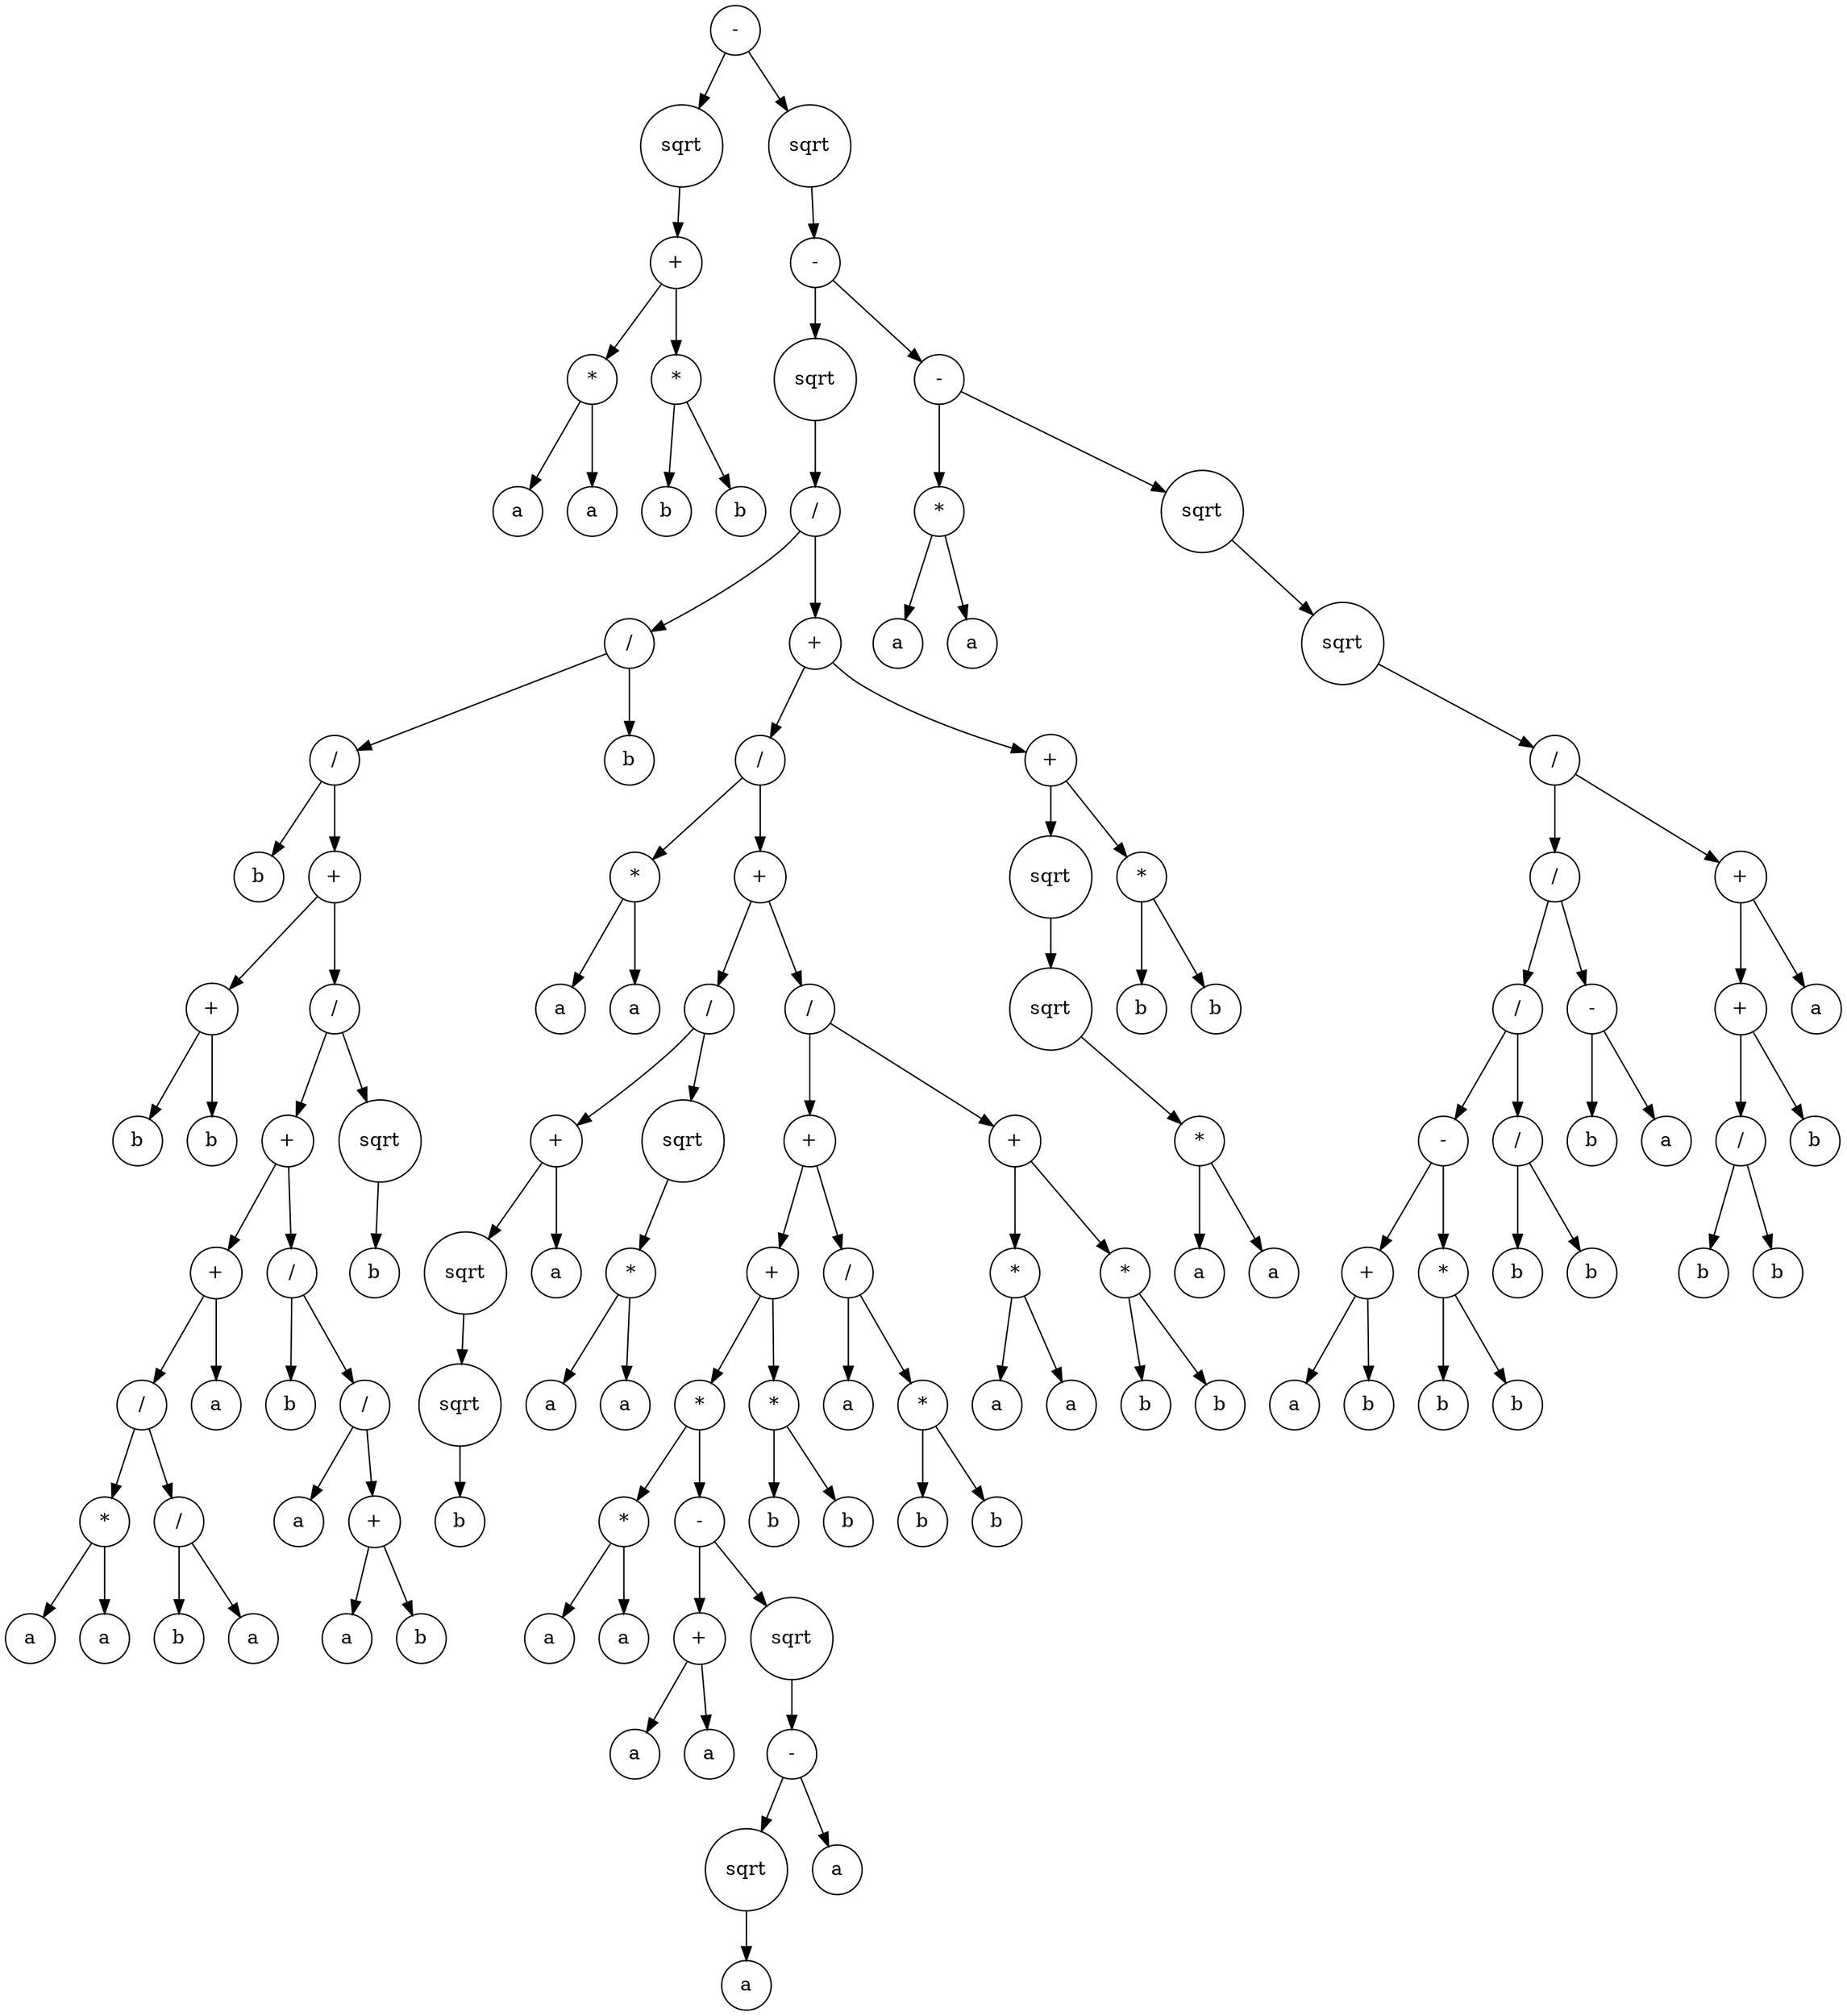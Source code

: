 digraph g {
graph [ordering=out];
node [shape=circle];
n[label = "-"];
n0[label = "sqrt"];
n00[label = "+"];
n000[label = "*"];
n0000[label = "a"];
n000 -> n0000;
n0001[label = "a"];
n000 -> n0001;
n00 -> n000;
n001[label = "*"];
n0010[label = "b"];
n001 -> n0010;
n0011[label = "b"];
n001 -> n0011;
n00 -> n001;
n0 -> n00;
n -> n0;
n1[label = "sqrt"];
n10[label = "-"];
n100[label = "sqrt"];
n1000[label = "/"];
n10000[label = "/"];
n100000[label = "/"];
n1000000[label = "b"];
n100000 -> n1000000;
n1000001[label = "+"];
n10000010[label = "+"];
n100000100[label = "b"];
n10000010 -> n100000100;
n100000101[label = "b"];
n10000010 -> n100000101;
n1000001 -> n10000010;
n10000011[label = "/"];
n100000110[label = "+"];
n1000001100[label = "+"];
n10000011000[label = "/"];
n100000110000[label = "*"];
n1000001100000[label = "a"];
n100000110000 -> n1000001100000;
n1000001100001[label = "a"];
n100000110000 -> n1000001100001;
n10000011000 -> n100000110000;
n100000110001[label = "/"];
n1000001100010[label = "b"];
n100000110001 -> n1000001100010;
n1000001100011[label = "a"];
n100000110001 -> n1000001100011;
n10000011000 -> n100000110001;
n1000001100 -> n10000011000;
n10000011001[label = "a"];
n1000001100 -> n10000011001;
n100000110 -> n1000001100;
n1000001101[label = "/"];
n10000011010[label = "b"];
n1000001101 -> n10000011010;
n10000011011[label = "/"];
n100000110110[label = "a"];
n10000011011 -> n100000110110;
n100000110111[label = "+"];
n1000001101110[label = "a"];
n100000110111 -> n1000001101110;
n1000001101111[label = "b"];
n100000110111 -> n1000001101111;
n10000011011 -> n100000110111;
n1000001101 -> n10000011011;
n100000110 -> n1000001101;
n10000011 -> n100000110;
n100000111[label = "sqrt"];
n1000001110[label = "b"];
n100000111 -> n1000001110;
n10000011 -> n100000111;
n1000001 -> n10000011;
n100000 -> n1000001;
n10000 -> n100000;
n100001[label = "b"];
n10000 -> n100001;
n1000 -> n10000;
n10001[label = "+"];
n100010[label = "/"];
n1000100[label = "*"];
n10001000[label = "a"];
n1000100 -> n10001000;
n10001001[label = "a"];
n1000100 -> n10001001;
n100010 -> n1000100;
n1000101[label = "+"];
n10001010[label = "/"];
n100010100[label = "+"];
n1000101000[label = "sqrt"];
n10001010000[label = "sqrt"];
n100010100000[label = "b"];
n10001010000 -> n100010100000;
n1000101000 -> n10001010000;
n100010100 -> n1000101000;
n1000101001[label = "a"];
n100010100 -> n1000101001;
n10001010 -> n100010100;
n100010101[label = "sqrt"];
n1000101010[label = "*"];
n10001010100[label = "a"];
n1000101010 -> n10001010100;
n10001010101[label = "a"];
n1000101010 -> n10001010101;
n100010101 -> n1000101010;
n10001010 -> n100010101;
n1000101 -> n10001010;
n10001011[label = "/"];
n100010110[label = "+"];
n1000101100[label = "+"];
n10001011000[label = "*"];
n100010110000[label = "*"];
n1000101100000[label = "a"];
n100010110000 -> n1000101100000;
n1000101100001[label = "a"];
n100010110000 -> n1000101100001;
n10001011000 -> n100010110000;
n100010110001[label = "-"];
n1000101100010[label = "+"];
n10001011000100[label = "a"];
n1000101100010 -> n10001011000100;
n10001011000101[label = "a"];
n1000101100010 -> n10001011000101;
n100010110001 -> n1000101100010;
n1000101100011[label = "sqrt"];
n10001011000110[label = "-"];
n100010110001100[label = "sqrt"];
n1000101100011000[label = "a"];
n100010110001100 -> n1000101100011000;
n10001011000110 -> n100010110001100;
n100010110001101[label = "a"];
n10001011000110 -> n100010110001101;
n1000101100011 -> n10001011000110;
n100010110001 -> n1000101100011;
n10001011000 -> n100010110001;
n1000101100 -> n10001011000;
n10001011001[label = "*"];
n100010110010[label = "b"];
n10001011001 -> n100010110010;
n100010110011[label = "b"];
n10001011001 -> n100010110011;
n1000101100 -> n10001011001;
n100010110 -> n1000101100;
n1000101101[label = "/"];
n10001011010[label = "a"];
n1000101101 -> n10001011010;
n10001011011[label = "*"];
n100010110110[label = "b"];
n10001011011 -> n100010110110;
n100010110111[label = "b"];
n10001011011 -> n100010110111;
n1000101101 -> n10001011011;
n100010110 -> n1000101101;
n10001011 -> n100010110;
n100010111[label = "+"];
n1000101110[label = "*"];
n10001011100[label = "a"];
n1000101110 -> n10001011100;
n10001011101[label = "a"];
n1000101110 -> n10001011101;
n100010111 -> n1000101110;
n1000101111[label = "*"];
n10001011110[label = "b"];
n1000101111 -> n10001011110;
n10001011111[label = "b"];
n1000101111 -> n10001011111;
n100010111 -> n1000101111;
n10001011 -> n100010111;
n1000101 -> n10001011;
n100010 -> n1000101;
n10001 -> n100010;
n100011[label = "+"];
n1000110[label = "sqrt"];
n10001100[label = "sqrt"];
n100011000[label = "*"];
n1000110000[label = "a"];
n100011000 -> n1000110000;
n1000110001[label = "a"];
n100011000 -> n1000110001;
n10001100 -> n100011000;
n1000110 -> n10001100;
n100011 -> n1000110;
n1000111[label = "*"];
n10001110[label = "b"];
n1000111 -> n10001110;
n10001111[label = "b"];
n1000111 -> n10001111;
n100011 -> n1000111;
n10001 -> n100011;
n1000 -> n10001;
n100 -> n1000;
n10 -> n100;
n101[label = "-"];
n1010[label = "*"];
n10100[label = "a"];
n1010 -> n10100;
n10101[label = "a"];
n1010 -> n10101;
n101 -> n1010;
n1011[label = "sqrt"];
n10110[label = "sqrt"];
n101100[label = "/"];
n1011000[label = "/"];
n10110000[label = "/"];
n101100000[label = "-"];
n1011000000[label = "+"];
n10110000000[label = "a"];
n1011000000 -> n10110000000;
n10110000001[label = "b"];
n1011000000 -> n10110000001;
n101100000 -> n1011000000;
n1011000001[label = "*"];
n10110000010[label = "b"];
n1011000001 -> n10110000010;
n10110000011[label = "b"];
n1011000001 -> n10110000011;
n101100000 -> n1011000001;
n10110000 -> n101100000;
n101100001[label = "/"];
n1011000010[label = "b"];
n101100001 -> n1011000010;
n1011000011[label = "b"];
n101100001 -> n1011000011;
n10110000 -> n101100001;
n1011000 -> n10110000;
n10110001[label = "-"];
n101100010[label = "b"];
n10110001 -> n101100010;
n101100011[label = "a"];
n10110001 -> n101100011;
n1011000 -> n10110001;
n101100 -> n1011000;
n1011001[label = "+"];
n10110010[label = "+"];
n101100100[label = "/"];
n1011001000[label = "b"];
n101100100 -> n1011001000;
n1011001001[label = "b"];
n101100100 -> n1011001001;
n10110010 -> n101100100;
n101100101[label = "b"];
n10110010 -> n101100101;
n1011001 -> n10110010;
n10110011[label = "a"];
n1011001 -> n10110011;
n101100 -> n1011001;
n10110 -> n101100;
n1011 -> n10110;
n101 -> n1011;
n10 -> n101;
n1 -> n10;
n -> n1;
}
